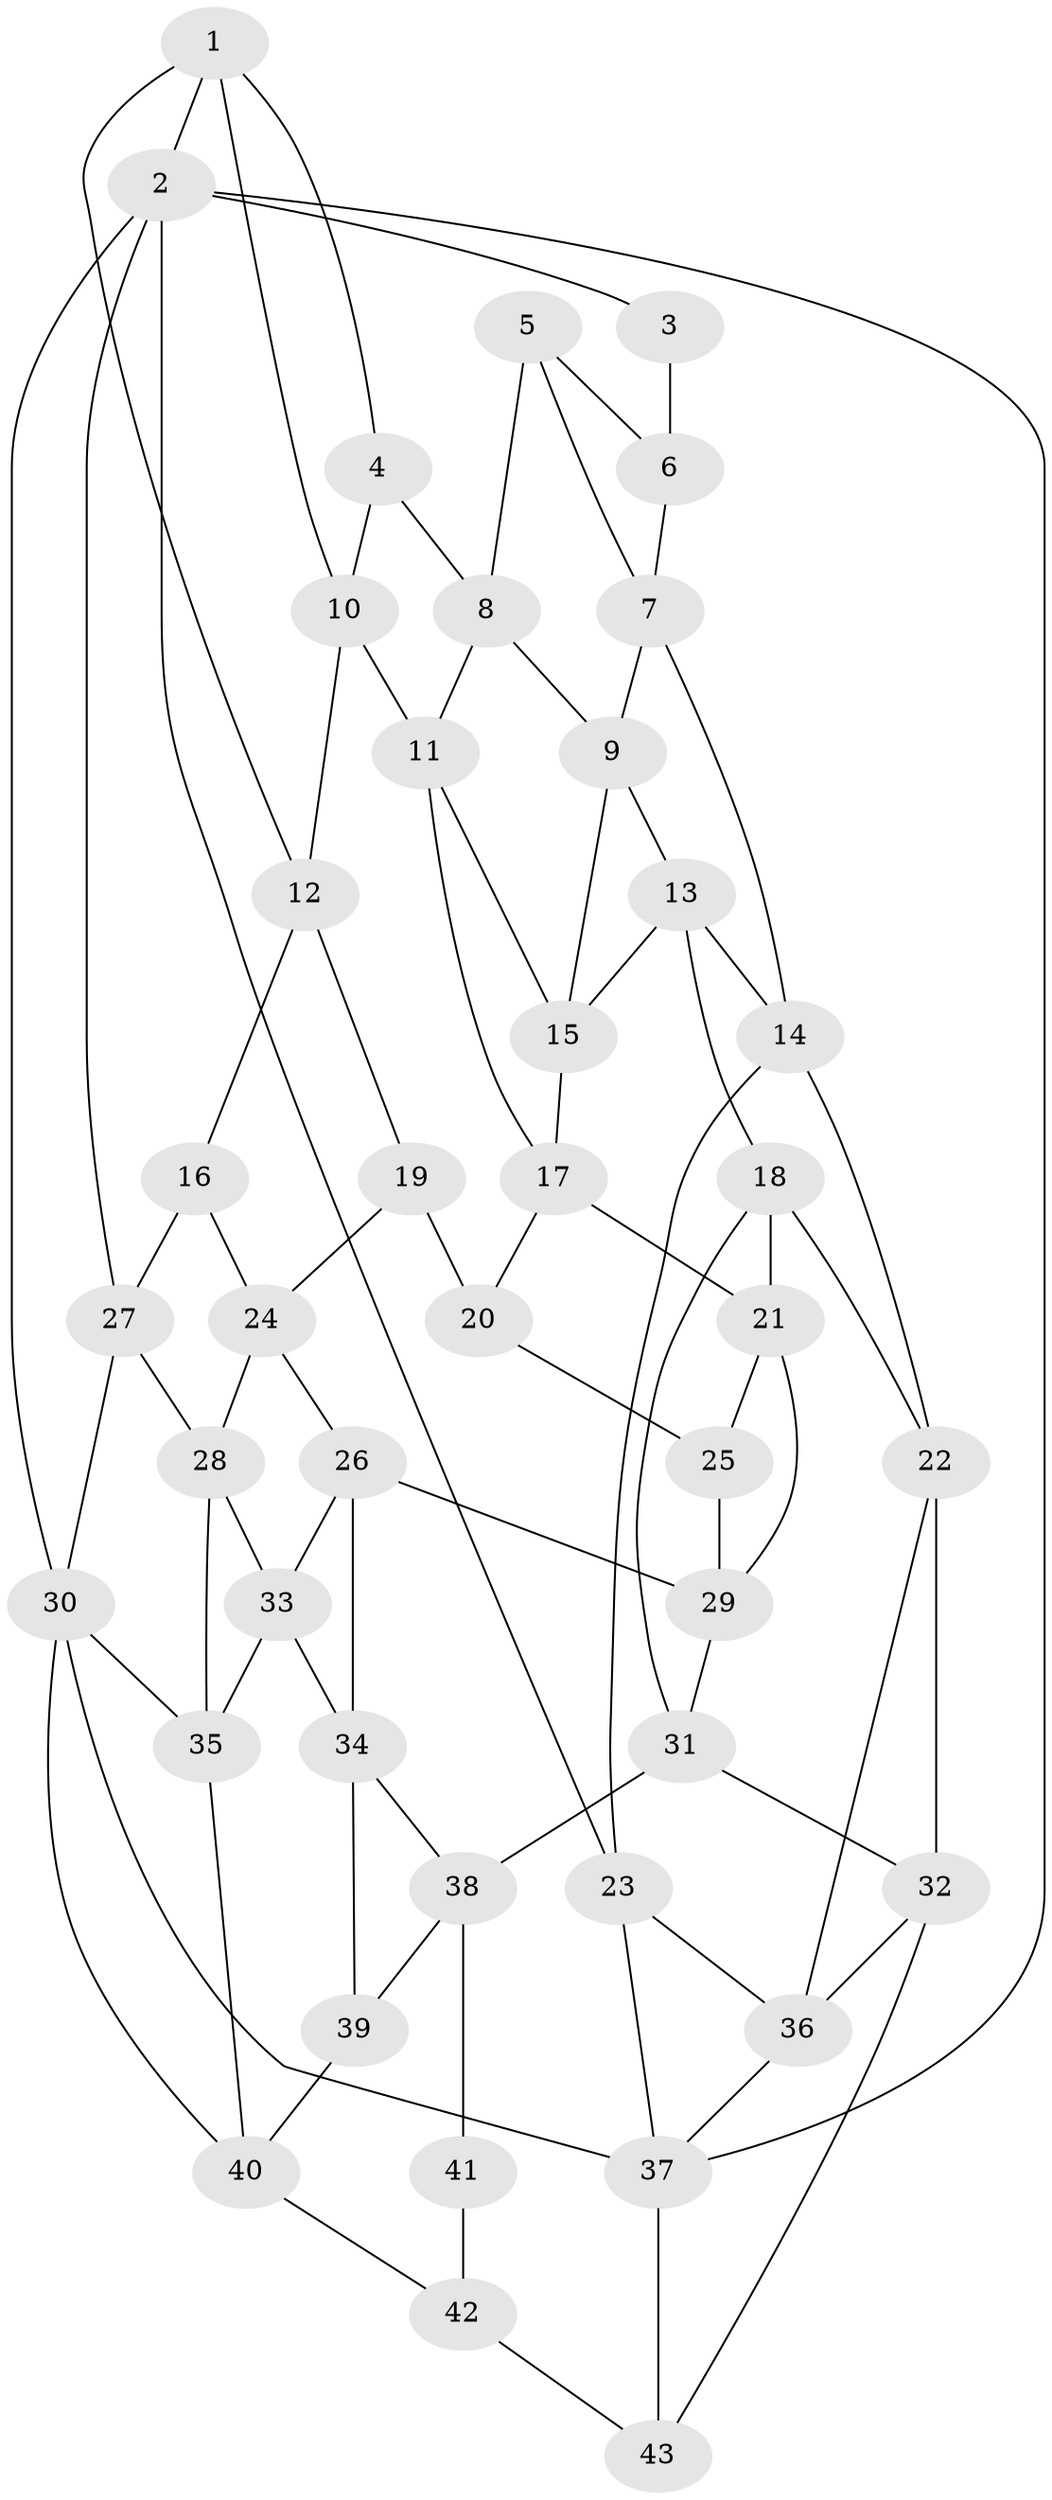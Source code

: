 // original degree distribution, {3: 0.036585365853658534, 5: 0.573170731707317, 4: 0.1951219512195122, 6: 0.1951219512195122}
// Generated by graph-tools (version 1.1) at 2025/50/03/09/25 03:50:57]
// undirected, 43 vertices, 81 edges
graph export_dot {
graph [start="1"]
  node [color=gray90,style=filled];
  1;
  2;
  3;
  4;
  5;
  6;
  7;
  8;
  9;
  10;
  11;
  12;
  13;
  14;
  15;
  16;
  17;
  18;
  19;
  20;
  21;
  22;
  23;
  24;
  25;
  26;
  27;
  28;
  29;
  30;
  31;
  32;
  33;
  34;
  35;
  36;
  37;
  38;
  39;
  40;
  41;
  42;
  43;
  1 -- 2 [weight=1.0];
  1 -- 4 [weight=1.0];
  1 -- 10 [weight=1.0];
  1 -- 12 [weight=1.0];
  2 -- 3 [weight=1.0];
  2 -- 23 [weight=1.0];
  2 -- 27 [weight=1.0];
  2 -- 30 [weight=1.0];
  2 -- 37 [weight=1.0];
  3 -- 6 [weight=2.0];
  4 -- 8 [weight=1.0];
  4 -- 10 [weight=1.0];
  5 -- 6 [weight=1.0];
  5 -- 7 [weight=1.0];
  5 -- 8 [weight=1.0];
  6 -- 7 [weight=1.0];
  7 -- 9 [weight=1.0];
  7 -- 14 [weight=1.0];
  8 -- 9 [weight=1.0];
  8 -- 11 [weight=1.0];
  9 -- 13 [weight=1.0];
  9 -- 15 [weight=1.0];
  10 -- 11 [weight=1.0];
  10 -- 12 [weight=1.0];
  11 -- 15 [weight=1.0];
  11 -- 17 [weight=1.0];
  12 -- 16 [weight=1.0];
  12 -- 19 [weight=1.0];
  13 -- 14 [weight=1.0];
  13 -- 15 [weight=1.0];
  13 -- 18 [weight=1.0];
  14 -- 22 [weight=1.0];
  14 -- 23 [weight=1.0];
  15 -- 17 [weight=1.0];
  16 -- 24 [weight=1.0];
  16 -- 27 [weight=1.0];
  17 -- 20 [weight=1.0];
  17 -- 21 [weight=1.0];
  18 -- 21 [weight=1.0];
  18 -- 22 [weight=1.0];
  18 -- 31 [weight=1.0];
  19 -- 20 [weight=1.0];
  19 -- 24 [weight=1.0];
  20 -- 25 [weight=2.0];
  21 -- 25 [weight=1.0];
  21 -- 29 [weight=1.0];
  22 -- 32 [weight=1.0];
  22 -- 36 [weight=1.0];
  23 -- 36 [weight=1.0];
  23 -- 37 [weight=1.0];
  24 -- 26 [weight=1.0];
  24 -- 28 [weight=1.0];
  25 -- 29 [weight=1.0];
  26 -- 29 [weight=1.0];
  26 -- 33 [weight=1.0];
  26 -- 34 [weight=1.0];
  27 -- 28 [weight=1.0];
  27 -- 30 [weight=1.0];
  28 -- 33 [weight=1.0];
  28 -- 35 [weight=1.0];
  29 -- 31 [weight=1.0];
  30 -- 35 [weight=1.0];
  30 -- 37 [weight=1.0];
  30 -- 40 [weight=1.0];
  31 -- 32 [weight=1.0];
  31 -- 38 [weight=1.0];
  32 -- 36 [weight=1.0];
  32 -- 43 [weight=1.0];
  33 -- 34 [weight=1.0];
  33 -- 35 [weight=1.0];
  34 -- 38 [weight=1.0];
  34 -- 39 [weight=1.0];
  35 -- 40 [weight=1.0];
  36 -- 37 [weight=1.0];
  37 -- 43 [weight=1.0];
  38 -- 39 [weight=1.0];
  38 -- 41 [weight=1.0];
  39 -- 40 [weight=1.0];
  40 -- 42 [weight=1.0];
  41 -- 42 [weight=2.0];
  42 -- 43 [weight=1.0];
}
